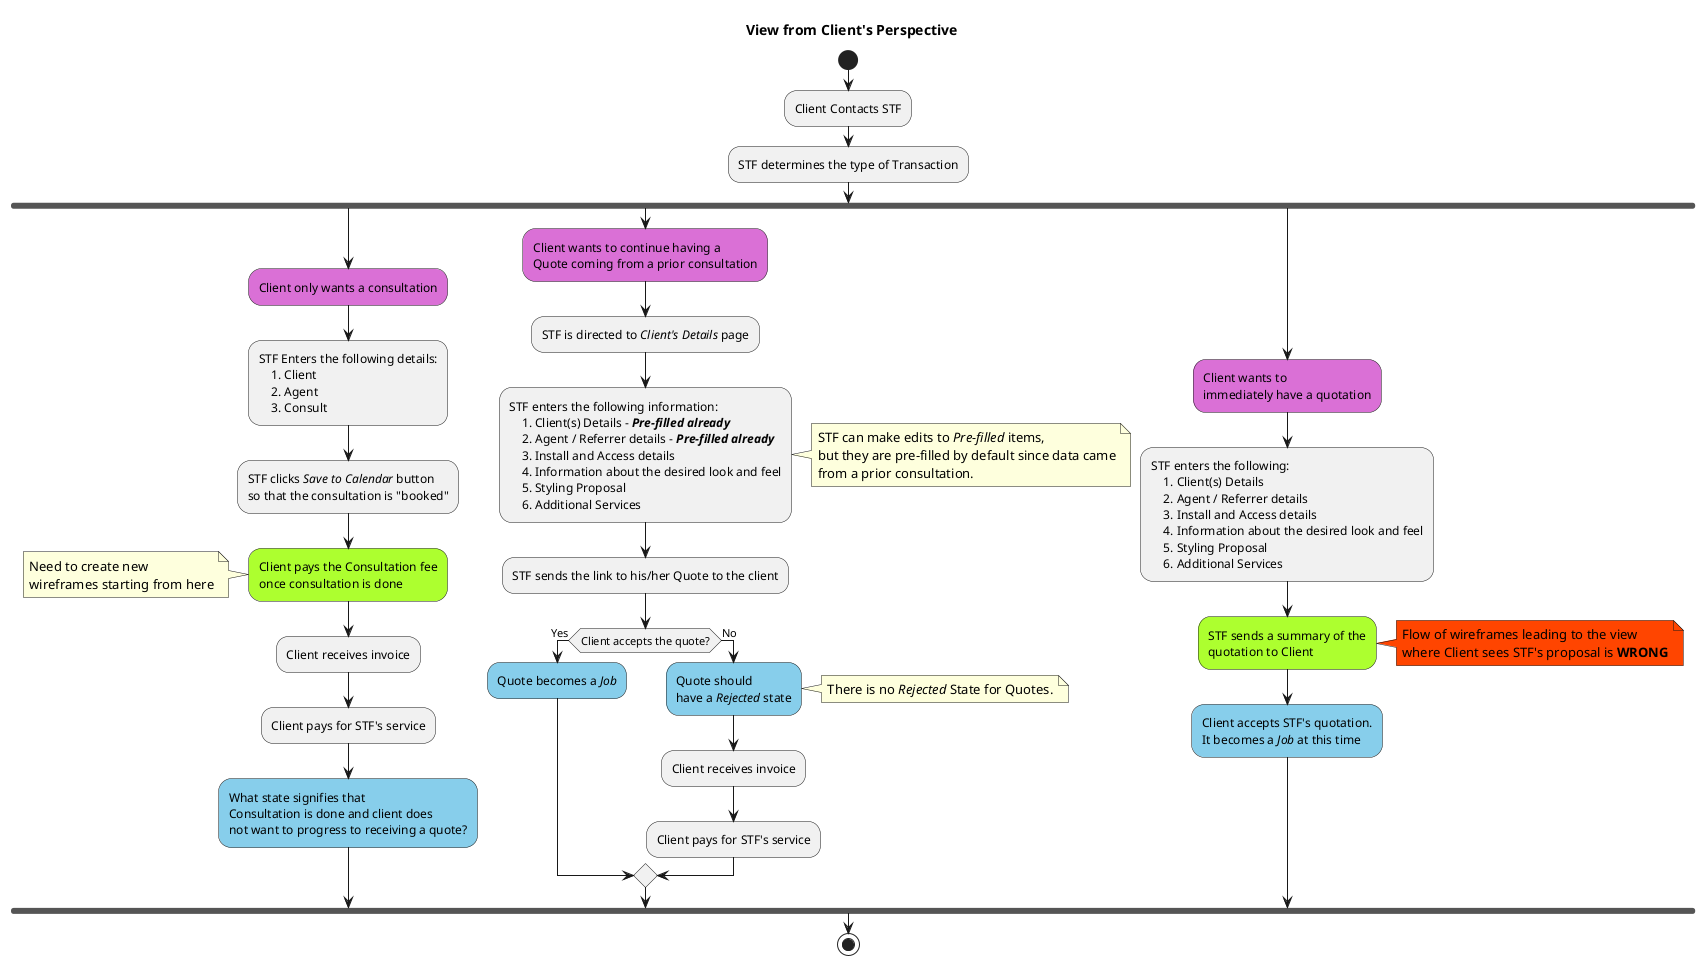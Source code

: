 ' Contains high-level flow frm Client's perspective
' NOTE:
' Client only sees the link to STF's proposal.
' He/she is not a user to the Novari system
' which we are making

@startuml
    title View from Client's Perspective
    start
    :Client Contacts STF;
    :STF determines the type of Transaction;

    fork
        #Orchid:Client only wants a consultation;
        :STF Enters the following details:
            1. Client
            2. Agent
            3. Consult;
        :STF clicks //Save to Calendar// button
        so that the consultation is "booked";
        
        #GreenYellow:Client pays the Consultation fee
        once consultation is done;

        note left
            Need to create new
            wireframes starting from here
        end note

        :Client receives invoice;
        :Client pays for STF's service;
        #SkyBlue:What state signifies that
        Consultation is done and client does
        not want to progress to receiving a quote?;
    
    fork again
        #Orchid:Client wants to continue having a
        Quote coming from a prior consultation;

        :STF is directed to //Client's Details// page;
        :STF enters the following information:
            1. Client(s) Details - **//Pre-filled already//**
            2. Agent / Referrer details - **//Pre-filled already//**
            3. Install and Access details
            4. Information about the desired look and feel
            5. Styling Proposal
            6. Additional Services;

        note right
            STF can make edits to //Pre-filled// items,
            but they are pre-filled by default since data came
            from a prior consultation.
        end note

        :STF sends the link to his/her Quote to the client;

        if (Client accepts the quote?) then (Yes)
            #SkyBlue:Quote becomes a //Job//;
        else (No)
            #SkyBlue:Quote should
            have a //Rejected// state;

            note right
                There is no //Rejected// State for Quotes.
            end note
            :Client receives invoice;
            :Client pays for STF's service;
        endif

    fork again
        #Orchid:Client wants to
        immediately have a quotation;

        :STF enters the following:
            1. Client(s) Details
            2. Agent / Referrer details
            3. Install and Access details
            4. Information about the desired look and feel
            5. Styling Proposal
            6. Additional Services;

        #GreenYellow:STF sends a summary of the
        quotation to Client;

        note right #OrangeRed
            Flow of wireframes leading to the view
            where Client sees STF's proposal is **WRONG**
        end note

        #SkyBlue:Client accepts STF's quotation.
        It becomes a //Job// at this time;
    end fork

    stop
@enduml
